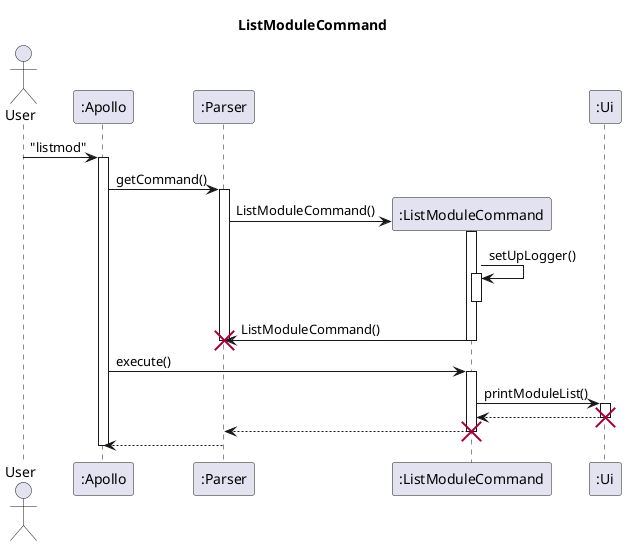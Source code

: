 @startuml
'https://plantuml.com/sequence-diagram

title ListModuleCommand

actor User

participant ":Apollo" as Apollo
participant ":Parser" as Parser
participant ":ListModuleCommand" as ListMod
participant ":Ui" as Ui

User -> Apollo : "listmod"
activate Apollo
Apollo -> Parser : getCommand()
activate Parser

Parser -> ListMod** : ListModuleCommand()
activate ListMod
ListMod -> ListMod : setUpLogger()
activate ListMod
deactivate ListMod
ListMod -> Parser: ListModuleCommand()
deactivate Parser
destroy Parser
deactivate ListMod



Apollo -> ListMod : execute()
activate ListMod

ListMod -> Ui : printModuleList()
activate Ui
Ui --> ListMod
deactivate Ui
destroy Ui
ListMod --> Parser

deactivate ListMod
destroy ListMod
Parser --> Apollo
deactivate Apollo
@enduml
